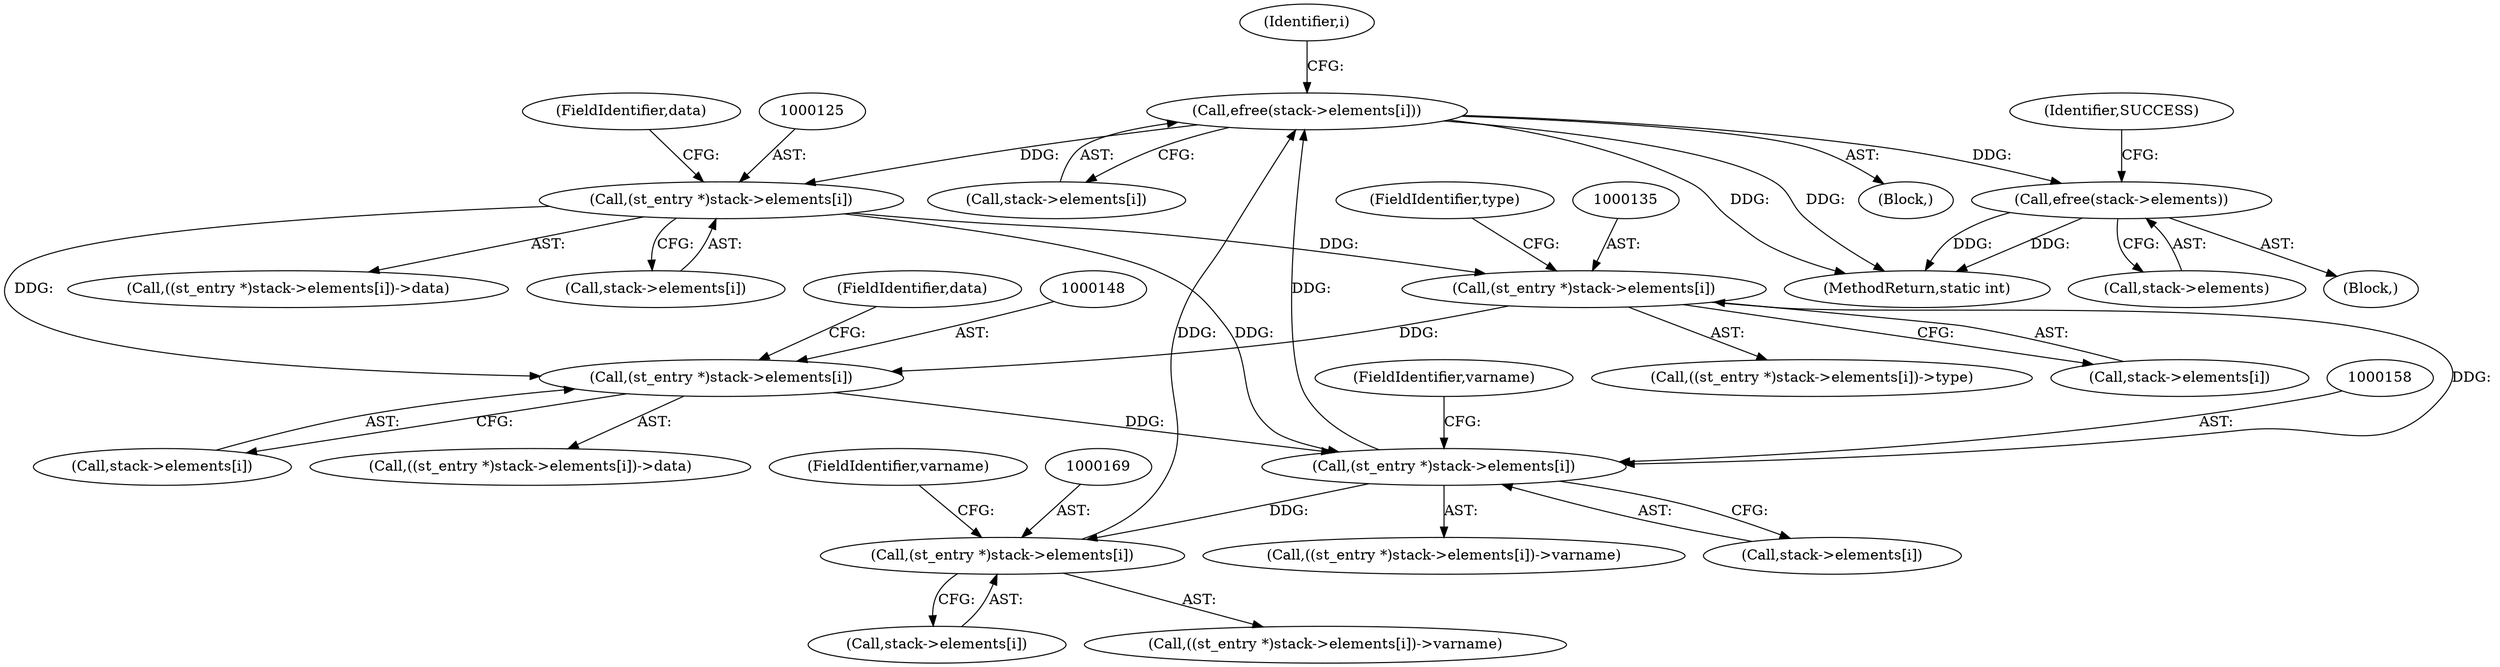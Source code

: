 digraph "0_php-src_b88393f08a558eec14964a55d3c680fe67407712?w=1@API" {
"1000176" [label="(Call,efree(stack->elements[i]))"];
"1000157" [label="(Call,(st_entry *)stack->elements[i])"];
"1000124" [label="(Call,(st_entry *)stack->elements[i])"];
"1000176" [label="(Call,efree(stack->elements[i]))"];
"1000168" [label="(Call,(st_entry *)stack->elements[i])"];
"1000147" [label="(Call,(st_entry *)stack->elements[i])"];
"1000134" [label="(Call,(st_entry *)stack->elements[i])"];
"1000182" [label="(Call,efree(stack->elements))"];
"1000157" [label="(Call,(st_entry *)stack->elements[i])"];
"1000123" [label="(Call,((st_entry *)stack->elements[i])->data)"];
"1000188" [label="(MethodReturn,static int)"];
"1000170" [label="(Call,stack->elements[i])"];
"1000136" [label="(Call,stack->elements[i])"];
"1000187" [label="(Identifier,SUCCESS)"];
"1000183" [label="(Call,stack->elements)"];
"1000126" [label="(Call,stack->elements[i])"];
"1000159" [label="(Call,stack->elements[i])"];
"1000124" [label="(Call,(st_entry *)stack->elements[i])"];
"1000119" [label="(Identifier,i)"];
"1000133" [label="(Call,((st_entry *)stack->elements[i])->type)"];
"1000134" [label="(Call,(st_entry *)stack->elements[i])"];
"1000168" [label="(Call,(st_entry *)stack->elements[i])"];
"1000176" [label="(Call,efree(stack->elements[i]))"];
"1000149" [label="(Call,stack->elements[i])"];
"1000108" [label="(Block,)"];
"1000141" [label="(FieldIdentifier,type)"];
"1000164" [label="(FieldIdentifier,varname)"];
"1000120" [label="(Block,)"];
"1000182" [label="(Call,efree(stack->elements))"];
"1000156" [label="(Call,((st_entry *)stack->elements[i])->varname)"];
"1000167" [label="(Call,((st_entry *)stack->elements[i])->varname)"];
"1000147" [label="(Call,(st_entry *)stack->elements[i])"];
"1000177" [label="(Call,stack->elements[i])"];
"1000175" [label="(FieldIdentifier,varname)"];
"1000146" [label="(Call,((st_entry *)stack->elements[i])->data)"];
"1000154" [label="(FieldIdentifier,data)"];
"1000131" [label="(FieldIdentifier,data)"];
"1000176" -> "1000120"  [label="AST: "];
"1000176" -> "1000177"  [label="CFG: "];
"1000177" -> "1000176"  [label="AST: "];
"1000119" -> "1000176"  [label="CFG: "];
"1000176" -> "1000188"  [label="DDG: "];
"1000176" -> "1000188"  [label="DDG: "];
"1000176" -> "1000124"  [label="DDG: "];
"1000157" -> "1000176"  [label="DDG: "];
"1000168" -> "1000176"  [label="DDG: "];
"1000176" -> "1000182"  [label="DDG: "];
"1000157" -> "1000156"  [label="AST: "];
"1000157" -> "1000159"  [label="CFG: "];
"1000158" -> "1000157"  [label="AST: "];
"1000159" -> "1000157"  [label="AST: "];
"1000164" -> "1000157"  [label="CFG: "];
"1000124" -> "1000157"  [label="DDG: "];
"1000147" -> "1000157"  [label="DDG: "];
"1000134" -> "1000157"  [label="DDG: "];
"1000157" -> "1000168"  [label="DDG: "];
"1000124" -> "1000123"  [label="AST: "];
"1000124" -> "1000126"  [label="CFG: "];
"1000125" -> "1000124"  [label="AST: "];
"1000126" -> "1000124"  [label="AST: "];
"1000131" -> "1000124"  [label="CFG: "];
"1000124" -> "1000134"  [label="DDG: "];
"1000124" -> "1000147"  [label="DDG: "];
"1000168" -> "1000167"  [label="AST: "];
"1000168" -> "1000170"  [label="CFG: "];
"1000169" -> "1000168"  [label="AST: "];
"1000170" -> "1000168"  [label="AST: "];
"1000175" -> "1000168"  [label="CFG: "];
"1000147" -> "1000146"  [label="AST: "];
"1000147" -> "1000149"  [label="CFG: "];
"1000148" -> "1000147"  [label="AST: "];
"1000149" -> "1000147"  [label="AST: "];
"1000154" -> "1000147"  [label="CFG: "];
"1000134" -> "1000147"  [label="DDG: "];
"1000134" -> "1000133"  [label="AST: "];
"1000134" -> "1000136"  [label="CFG: "];
"1000135" -> "1000134"  [label="AST: "];
"1000136" -> "1000134"  [label="AST: "];
"1000141" -> "1000134"  [label="CFG: "];
"1000182" -> "1000108"  [label="AST: "];
"1000182" -> "1000183"  [label="CFG: "];
"1000183" -> "1000182"  [label="AST: "];
"1000187" -> "1000182"  [label="CFG: "];
"1000182" -> "1000188"  [label="DDG: "];
"1000182" -> "1000188"  [label="DDG: "];
}
